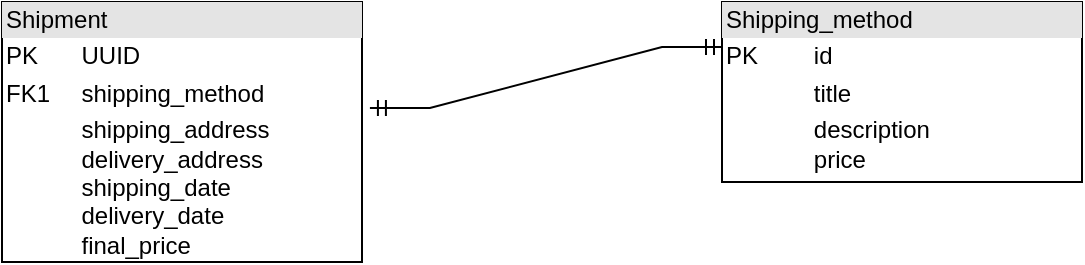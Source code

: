<mxfile version="20.8.16" type="device"><diagram name="Страница 1" id="9MjH4LVlOcjDzCQwz8sk"><mxGraphModel dx="1434" dy="764" grid="1" gridSize="10" guides="1" tooltips="1" connect="1" arrows="1" fold="1" page="1" pageScale="1" pageWidth="827" pageHeight="1169" math="0" shadow="0"><root><mxCell id="0"/><mxCell id="1" parent="0"/><mxCell id="c1WTLyhve18KSLf9S5zL-1" value="&lt;div style=&quot;box-sizing:border-box;width:100%;background:#e4e4e4;padding:2px;&quot;&gt;Shipment&lt;/div&gt;&lt;table style=&quot;width:100%;font-size:1em;&quot; cellpadding=&quot;2&quot; cellspacing=&quot;0&quot;&gt;&lt;tbody&gt;&lt;tr&gt;&lt;td&gt;PK&lt;/td&gt;&lt;td&gt;UUID&lt;/td&gt;&lt;/tr&gt;&lt;tr&gt;&lt;td&gt;FK1&lt;/td&gt;&lt;td&gt;shipping_method&lt;/td&gt;&lt;/tr&gt;&lt;tr&gt;&lt;td&gt;&lt;/td&gt;&lt;td&gt;shipping_address&lt;br&gt;delivery_address&lt;br&gt;shipping_date&lt;br&gt;delivery_date&lt;br&gt;final_price&lt;/td&gt;&lt;/tr&gt;&lt;/tbody&gt;&lt;/table&gt;" style="verticalAlign=top;align=left;overflow=fill;html=1;" vertex="1" parent="1"><mxGeometry x="160" y="340" width="180" height="130" as="geometry"/></mxCell><mxCell id="c1WTLyhve18KSLf9S5zL-2" value="&lt;div style=&quot;box-sizing:border-box;width:100%;background:#e4e4e4;padding:2px;&quot;&gt;Shipping_method&lt;/div&gt;&lt;table style=&quot;width:100%;font-size:1em;&quot; cellpadding=&quot;2&quot; cellspacing=&quot;0&quot;&gt;&lt;tbody&gt;&lt;tr&gt;&lt;td&gt;PK&lt;/td&gt;&lt;td&gt;id&lt;/td&gt;&lt;/tr&gt;&lt;tr&gt;&lt;td&gt;&lt;/td&gt;&lt;td&gt;title&lt;/td&gt;&lt;/tr&gt;&lt;tr&gt;&lt;td&gt;&lt;/td&gt;&lt;td&gt;description&lt;br&gt;price&lt;/td&gt;&lt;/tr&gt;&lt;/tbody&gt;&lt;/table&gt;" style="verticalAlign=top;align=left;overflow=fill;html=1;" vertex="1" parent="1"><mxGeometry x="520" y="340" width="180" height="90" as="geometry"/></mxCell><mxCell id="c1WTLyhve18KSLf9S5zL-3" value="" style="edgeStyle=entityRelationEdgeStyle;fontSize=12;html=1;endArrow=ERmandOne;startArrow=ERmandOne;rounded=0;exitX=1.022;exitY=0.408;exitDx=0;exitDy=0;exitPerimeter=0;entryX=0;entryY=0.25;entryDx=0;entryDy=0;" edge="1" parent="1" source="c1WTLyhve18KSLf9S5zL-1" target="c1WTLyhve18KSLf9S5zL-2"><mxGeometry width="100" height="100" relative="1" as="geometry"><mxPoint x="360" y="440" as="sourcePoint"/><mxPoint x="460" y="340" as="targetPoint"/></mxGeometry></mxCell></root></mxGraphModel></diagram></mxfile>
